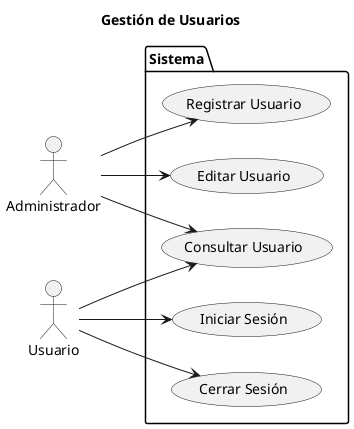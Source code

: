 @startuml usuario

left to right direction

title Gestión de Usuarios

actor Administrador as Admin
actor Usuario as User

package Sistema {

    USECASE "Registrar Usuario" as UC_Registrar
    USECASE "Editar Usuario" as UC_Actualizar
    USECASE "Consultar Usuario" as UC_Consultar
    USECASE "Iniciar Sesión" as UC_IniciarSesion
    USECASE "Cerrar Sesión" as UC_CerrarSesion

}

Admin --> UC_Registrar
Admin --> UC_Actualizar
Admin --> UC_Consultar
User --> UC_IniciarSesion
User --> UC_CerrarSesion
User --> UC_Consultar

@enduml